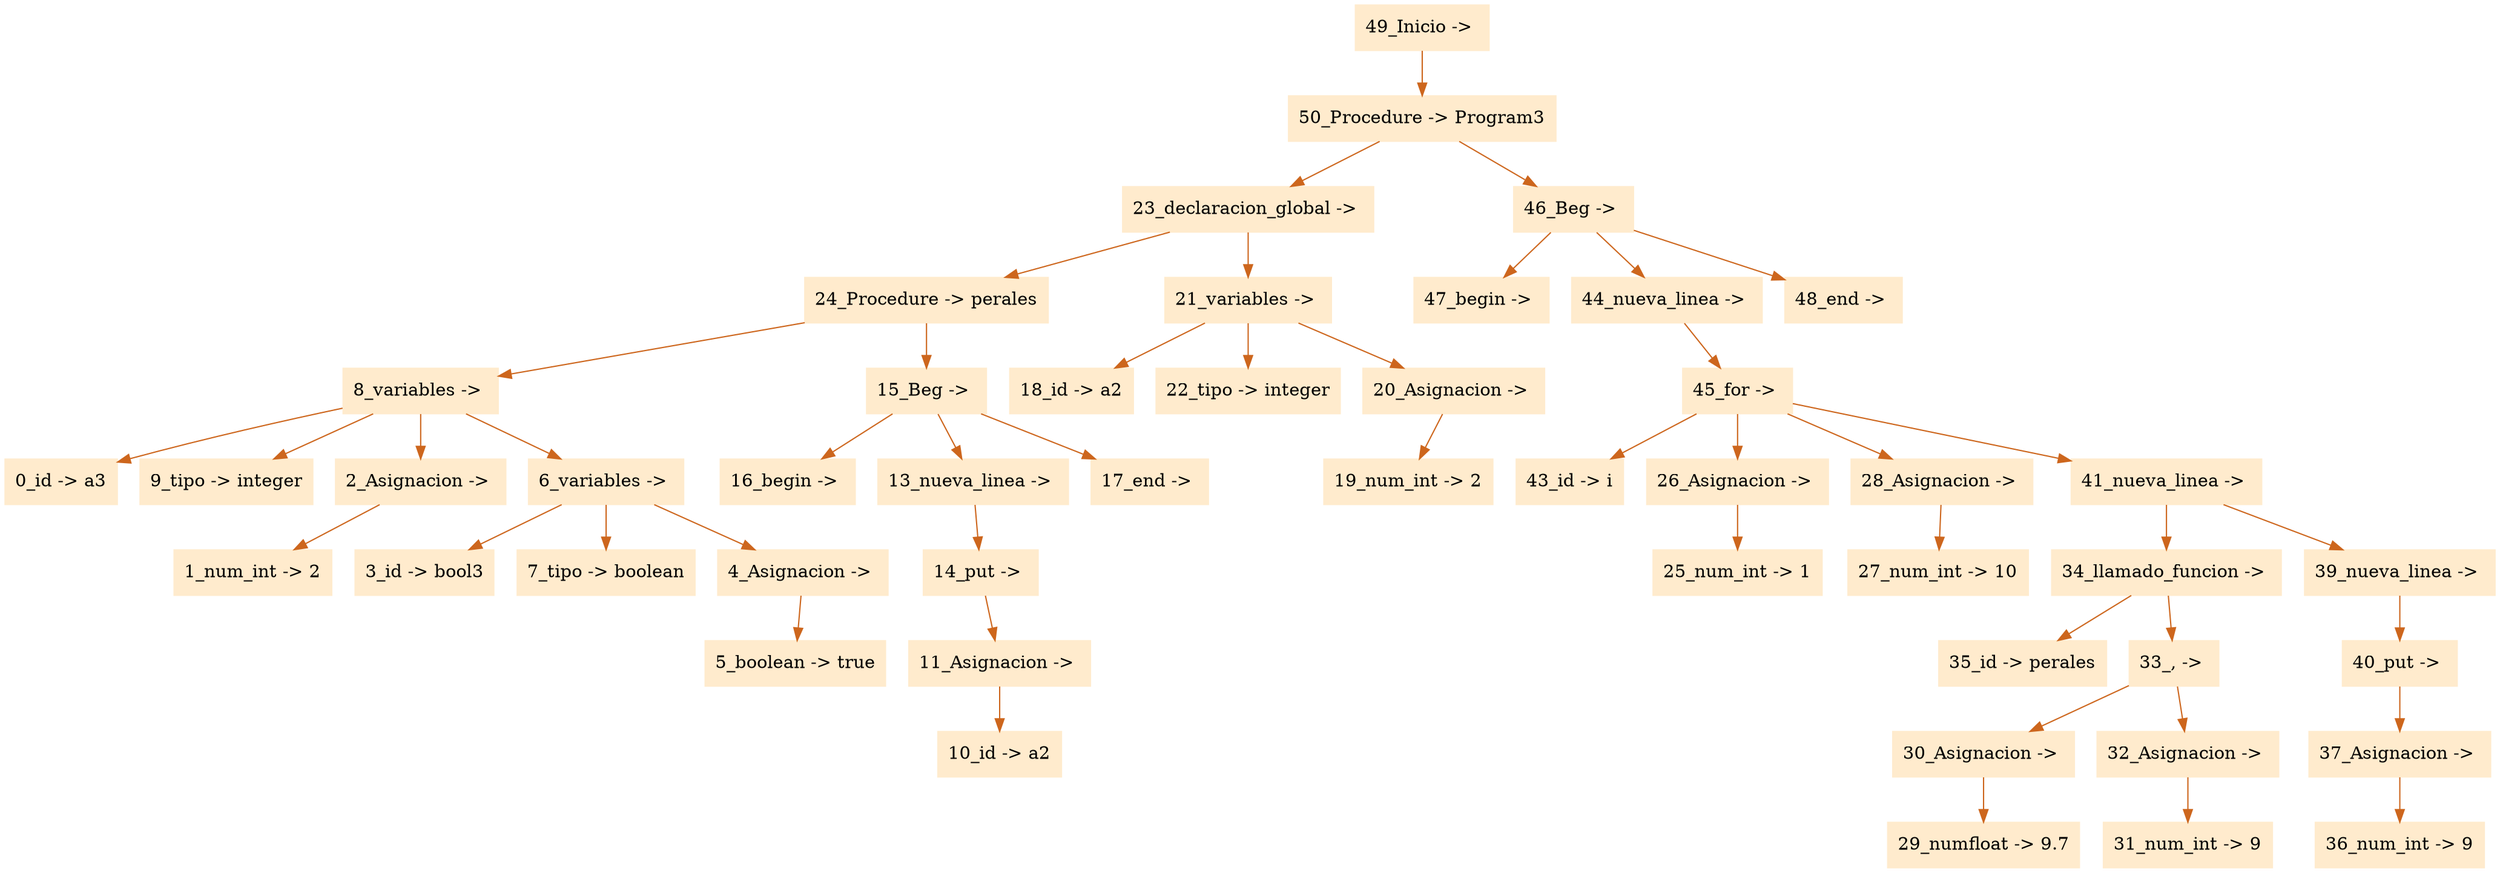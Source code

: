 digraph G {node[shape=box, style=filled, color=blanchedalmond]; edge[color=chocolate3];rankdir=UD 

"49_Inicio -> "->"50_Procedure -> Program3"
"50_Procedure -> Program3"->"23_declaracion_global -> "
"23_declaracion_global -> "->"24_Procedure -> perales"
"24_Procedure -> perales"->"8_variables -> "
"8_variables -> "->"0_id -> a3"
"8_variables -> "->"9_tipo -> integer"
"8_variables -> "->"2_Asignacion -> "
"2_Asignacion -> "->"1_num_int -> 2"
"8_variables -> "->"6_variables -> "
"6_variables -> "->"3_id -> bool3"
"6_variables -> "->"7_tipo -> boolean"
"6_variables -> "->"4_Asignacion -> "
"4_Asignacion -> "->"5_boolean -> true"
"24_Procedure -> perales"->"15_Beg -> "
"15_Beg -> "->"16_begin -> "
"15_Beg -> "->"13_nueva_linea -> "
"13_nueva_linea -> "->"14_put -> "
"14_put -> "->"11_Asignacion -> "
"11_Asignacion -> "->"10_id -> a2"
"15_Beg -> "->"17_end -> "
"23_declaracion_global -> "->"21_variables -> "
"21_variables -> "->"18_id -> a2"
"21_variables -> "->"22_tipo -> integer"
"21_variables -> "->"20_Asignacion -> "
"20_Asignacion -> "->"19_num_int -> 2"
"50_Procedure -> Program3"->"46_Beg -> "
"46_Beg -> "->"47_begin -> "
"46_Beg -> "->"44_nueva_linea -> "
"44_nueva_linea -> "->"45_for -> "
"45_for -> "->"43_id -> i"
"45_for -> "->"26_Asignacion -> "
"26_Asignacion -> "->"25_num_int -> 1"
"45_for -> "->"28_Asignacion -> "
"28_Asignacion -> "->"27_num_int -> 10"
"45_for -> "->"41_nueva_linea -> "
"41_nueva_linea -> "->"34_llamado_funcion -> "
"34_llamado_funcion -> "->"35_id -> perales"
"34_llamado_funcion -> "->"33_, -> "
"33_, -> "->"30_Asignacion -> "
"30_Asignacion -> "->"29_numfloat -> 9.7"
"33_, -> "->"32_Asignacion -> "
"32_Asignacion -> "->"31_num_int -> 9"
"41_nueva_linea -> "->"39_nueva_linea -> "
"39_nueva_linea -> "->"40_put -> "
"40_put -> "->"37_Asignacion -> "
"37_Asignacion -> "->"36_num_int -> 9"
"46_Beg -> "->"48_end -> "


}
